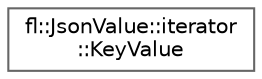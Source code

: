 digraph "Graphical Class Hierarchy"
{
 // INTERACTIVE_SVG=YES
 // LATEX_PDF_SIZE
  bgcolor="transparent";
  edge [fontname=Helvetica,fontsize=10,labelfontname=Helvetica,labelfontsize=10];
  node [fontname=Helvetica,fontsize=10,shape=box,height=0.2,width=0.4];
  rankdir="LR";
  Node0 [id="Node000000",label="fl::JsonValue::iterator\l::KeyValue",height=0.2,width=0.4,color="grey40", fillcolor="white", style="filled",URL="$df/dff/structfl_1_1_json_value_1_1iterator_1_1_key_value.html",tooltip=" "];
}
